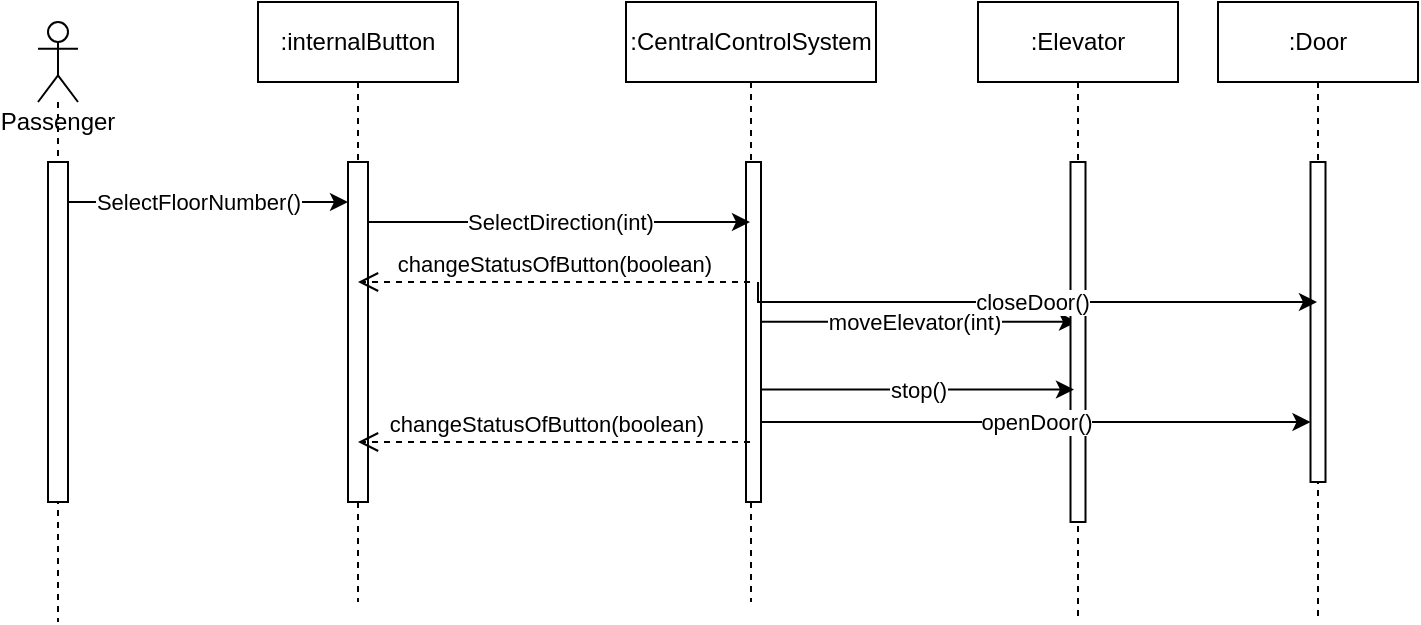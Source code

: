 <mxfile version="15.7.0" type="github">
  <diagram id="X3QMn-4h18huUOLiS9XD" name="Page-1">
    <mxGraphModel dx="1038" dy="547" grid="1" gridSize="10" guides="1" tooltips="1" connect="1" arrows="1" fold="1" page="1" pageScale="1" pageWidth="827" pageHeight="1169" math="0" shadow="0">
      <root>
        <mxCell id="0" />
        <mxCell id="1" parent="0" />
        <mxCell id="gmCZJCRWa2jYkYLrK4Mf-3" value="Passenger" style="shape=umlLifeline;participant=umlActor;perimeter=lifelinePerimeter;whiteSpace=wrap;html=1;container=1;collapsible=0;recursiveResize=0;verticalAlign=top;spacingTop=36;outlineConnect=0;" vertex="1" parent="1">
          <mxGeometry x="120" y="80" width="20" height="300" as="geometry" />
        </mxCell>
        <mxCell id="gmCZJCRWa2jYkYLrK4Mf-9" value="" style="html=1;points=[];perimeter=orthogonalPerimeter;" vertex="1" parent="gmCZJCRWa2jYkYLrK4Mf-3">
          <mxGeometry x="5" y="70" width="10" height="170" as="geometry" />
        </mxCell>
        <mxCell id="gmCZJCRWa2jYkYLrK4Mf-4" value=":internalButton" style="shape=umlLifeline;perimeter=lifelinePerimeter;whiteSpace=wrap;html=1;container=1;collapsible=0;recursiveResize=0;outlineConnect=0;" vertex="1" parent="1">
          <mxGeometry x="230" y="70" width="100" height="300" as="geometry" />
        </mxCell>
        <mxCell id="gmCZJCRWa2jYkYLrK4Mf-10" value="" style="html=1;points=[];perimeter=orthogonalPerimeter;" vertex="1" parent="gmCZJCRWa2jYkYLrK4Mf-4">
          <mxGeometry x="45" y="80" width="10" height="170" as="geometry" />
        </mxCell>
        <mxCell id="gmCZJCRWa2jYkYLrK4Mf-7" value=":CentralControlSystem" style="shape=umlLifeline;perimeter=lifelinePerimeter;whiteSpace=wrap;html=1;container=1;collapsible=0;recursiveResize=0;outlineConnect=0;" vertex="1" parent="1">
          <mxGeometry x="414" y="70" width="125" height="300" as="geometry" />
        </mxCell>
        <mxCell id="gmCZJCRWa2jYkYLrK4Mf-16" style="edgeStyle=none;rounded=0;orthogonalLoop=1;jettySize=auto;html=1;" edge="1" parent="gmCZJCRWa2jYkYLrK4Mf-7" source="gmCZJCRWa2jYkYLrK4Mf-11" target="gmCZJCRWa2jYkYLrK4Mf-7">
          <mxGeometry relative="1" as="geometry" />
        </mxCell>
        <mxCell id="gmCZJCRWa2jYkYLrK4Mf-11" value="" style="html=1;points=[];perimeter=orthogonalPerimeter;" vertex="1" parent="gmCZJCRWa2jYkYLrK4Mf-7">
          <mxGeometry x="60" y="80" width="7.5" height="170" as="geometry" />
        </mxCell>
        <mxCell id="gmCZJCRWa2jYkYLrK4Mf-12" value="SelectFloorNumber()" style="rounded=0;orthogonalLoop=1;jettySize=auto;html=1;" edge="1" parent="1" source="gmCZJCRWa2jYkYLrK4Mf-9" target="gmCZJCRWa2jYkYLrK4Mf-10">
          <mxGeometry x="-0.071" relative="1" as="geometry">
            <Array as="points">
              <mxPoint x="190" y="170" />
            </Array>
            <mxPoint as="offset" />
          </mxGeometry>
        </mxCell>
        <mxCell id="gmCZJCRWa2jYkYLrK4Mf-13" value="SelectDirection(int)" style="rounded=0;orthogonalLoop=1;jettySize=auto;html=1;" edge="1" parent="1" source="gmCZJCRWa2jYkYLrK4Mf-10" target="gmCZJCRWa2jYkYLrK4Mf-7">
          <mxGeometry relative="1" as="geometry">
            <Array as="points">
              <mxPoint x="350" y="180" />
            </Array>
          </mxGeometry>
        </mxCell>
        <mxCell id="gmCZJCRWa2jYkYLrK4Mf-18" value="moveElevator(int)" style="edgeStyle=none;rounded=0;orthogonalLoop=1;jettySize=auto;html=1;exitX=0.96;exitY=0.47;exitDx=0;exitDy=0;exitPerimeter=0;" edge="1" parent="1" source="gmCZJCRWa2jYkYLrK4Mf-11" target="gmCZJCRWa2jYkYLrK4Mf-20">
          <mxGeometry x="-0.035" relative="1" as="geometry">
            <mxPoint x="562.4" y="250.38" as="targetPoint" />
            <Array as="points" />
            <mxPoint as="offset" />
          </mxGeometry>
        </mxCell>
        <mxCell id="gmCZJCRWa2jYkYLrK4Mf-19" value=":Door" style="shape=umlLifeline;perimeter=lifelinePerimeter;whiteSpace=wrap;html=1;container=1;collapsible=0;recursiveResize=0;outlineConnect=0;" vertex="1" parent="1">
          <mxGeometry x="710" y="70" width="100" height="310" as="geometry" />
        </mxCell>
        <mxCell id="gmCZJCRWa2jYkYLrK4Mf-25" value="" style="html=1;points=[];perimeter=orthogonalPerimeter;" vertex="1" parent="gmCZJCRWa2jYkYLrK4Mf-19">
          <mxGeometry x="46.25" y="80" width="7.5" height="160" as="geometry" />
        </mxCell>
        <mxCell id="gmCZJCRWa2jYkYLrK4Mf-20" value=":Elevator" style="shape=umlLifeline;perimeter=lifelinePerimeter;whiteSpace=wrap;html=1;container=1;collapsible=0;recursiveResize=0;outlineConnect=0;" vertex="1" parent="1">
          <mxGeometry x="590" y="70" width="100" height="310" as="geometry" />
        </mxCell>
        <mxCell id="gmCZJCRWa2jYkYLrK4Mf-21" value="" style="html=1;points=[];perimeter=orthogonalPerimeter;" vertex="1" parent="gmCZJCRWa2jYkYLrK4Mf-20">
          <mxGeometry x="46.25" y="80" width="7.5" height="180" as="geometry" />
        </mxCell>
        <mxCell id="gmCZJCRWa2jYkYLrK4Mf-24" value="openDoor()" style="edgeStyle=none;rounded=0;orthogonalLoop=1;jettySize=auto;html=1;" edge="1" parent="1" source="gmCZJCRWa2jYkYLrK4Mf-11" target="gmCZJCRWa2jYkYLrK4Mf-25">
          <mxGeometry relative="1" as="geometry">
            <Array as="points">
              <mxPoint x="540" y="280" />
            </Array>
          </mxGeometry>
        </mxCell>
        <mxCell id="gmCZJCRWa2jYkYLrK4Mf-32" value="closeDoor()" style="edgeStyle=none;rounded=0;orthogonalLoop=1;jettySize=auto;html=1;" edge="1" parent="1" source="gmCZJCRWa2jYkYLrK4Mf-11" target="gmCZJCRWa2jYkYLrK4Mf-19">
          <mxGeometry x="0.005" relative="1" as="geometry">
            <Array as="points">
              <mxPoint x="480" y="220" />
            </Array>
            <mxPoint x="1" as="offset" />
          </mxGeometry>
        </mxCell>
        <mxCell id="gmCZJCRWa2jYkYLrK4Mf-38" value="changeStatusOfButton(boolean)" style="html=1;verticalAlign=bottom;endArrow=open;dashed=1;endSize=8;rounded=0;" edge="1" parent="1" source="gmCZJCRWa2jYkYLrK4Mf-7">
          <mxGeometry relative="1" as="geometry">
            <mxPoint x="427" y="210" as="sourcePoint" />
            <mxPoint x="280" y="210" as="targetPoint" />
            <Array as="points">
              <mxPoint x="320" y="210" />
            </Array>
          </mxGeometry>
        </mxCell>
        <mxCell id="gmCZJCRWa2jYkYLrK4Mf-39" value="changeStatusOfButton(boolean)" style="html=1;verticalAlign=bottom;endArrow=open;dashed=1;endSize=8;rounded=0;" edge="1" parent="1" source="gmCZJCRWa2jYkYLrK4Mf-7">
          <mxGeometry x="0.048" relative="1" as="geometry">
            <mxPoint x="427" y="290" as="sourcePoint" />
            <mxPoint x="280" y="290" as="targetPoint" />
            <Array as="points">
              <mxPoint x="320" y="290" />
            </Array>
            <mxPoint as="offset" />
          </mxGeometry>
        </mxCell>
        <mxCell id="gmCZJCRWa2jYkYLrK4Mf-40" value="stop()" style="edgeStyle=none;rounded=0;orthogonalLoop=1;jettySize=auto;html=1;entryX=0.233;entryY=0.632;entryDx=0;entryDy=0;entryPerimeter=0;" edge="1" parent="1" source="gmCZJCRWa2jYkYLrK4Mf-11" target="gmCZJCRWa2jYkYLrK4Mf-21">
          <mxGeometry relative="1" as="geometry" />
        </mxCell>
      </root>
    </mxGraphModel>
  </diagram>
</mxfile>
